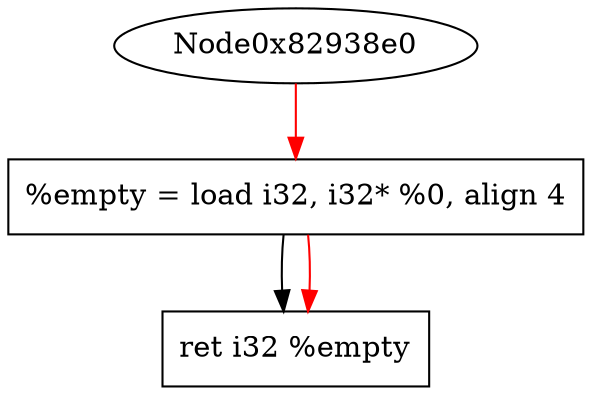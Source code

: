 digraph "DFG for '_ssdm_op_Read.ap_auto.i32P0A' function" {
	Node0x8299550[shape=record, label="  %empty = load i32, i32* %0, align 4"];
	Node0x82995e0[shape=record, label="  ret i32 %empty"];
	Node0x8299550 -> Node0x82995e0
edge [color=red]
	Node0x82938e0 -> Node0x8299550
	Node0x8299550 -> Node0x82995e0
}
